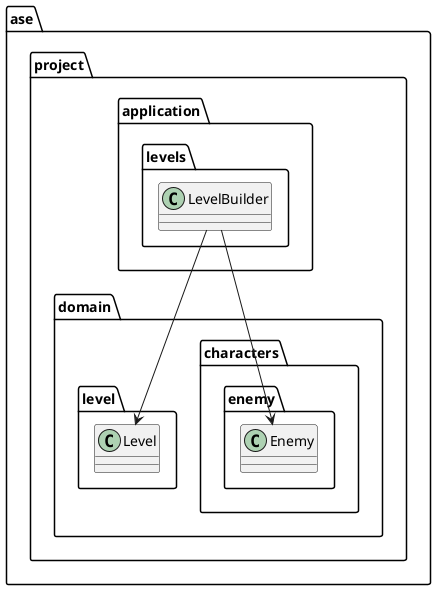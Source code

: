 @startuml

package ase.project.application.levels {
    class LevelBuilder
}

package ase.project.domain.characters.enemy {
    class Enemy
}

package ase.project.domain.level {
    class Level
}

LevelBuilder --> Enemy
LevelBuilder --> Level

@enduml
